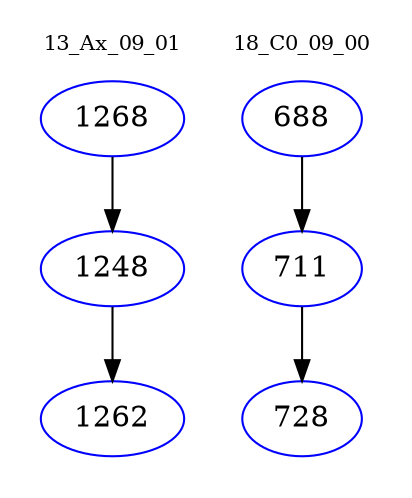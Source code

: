 digraph{
subgraph cluster_0 {
color = white
label = "13_Ax_09_01";
fontsize=10;
T0_1268 [label="1268", color="blue"]
T0_1268 -> T0_1248 [color="black"]
T0_1248 [label="1248", color="blue"]
T0_1248 -> T0_1262 [color="black"]
T0_1262 [label="1262", color="blue"]
}
subgraph cluster_1 {
color = white
label = "18_C0_09_00";
fontsize=10;
T1_688 [label="688", color="blue"]
T1_688 -> T1_711 [color="black"]
T1_711 [label="711", color="blue"]
T1_711 -> T1_728 [color="black"]
T1_728 [label="728", color="blue"]
}
}
